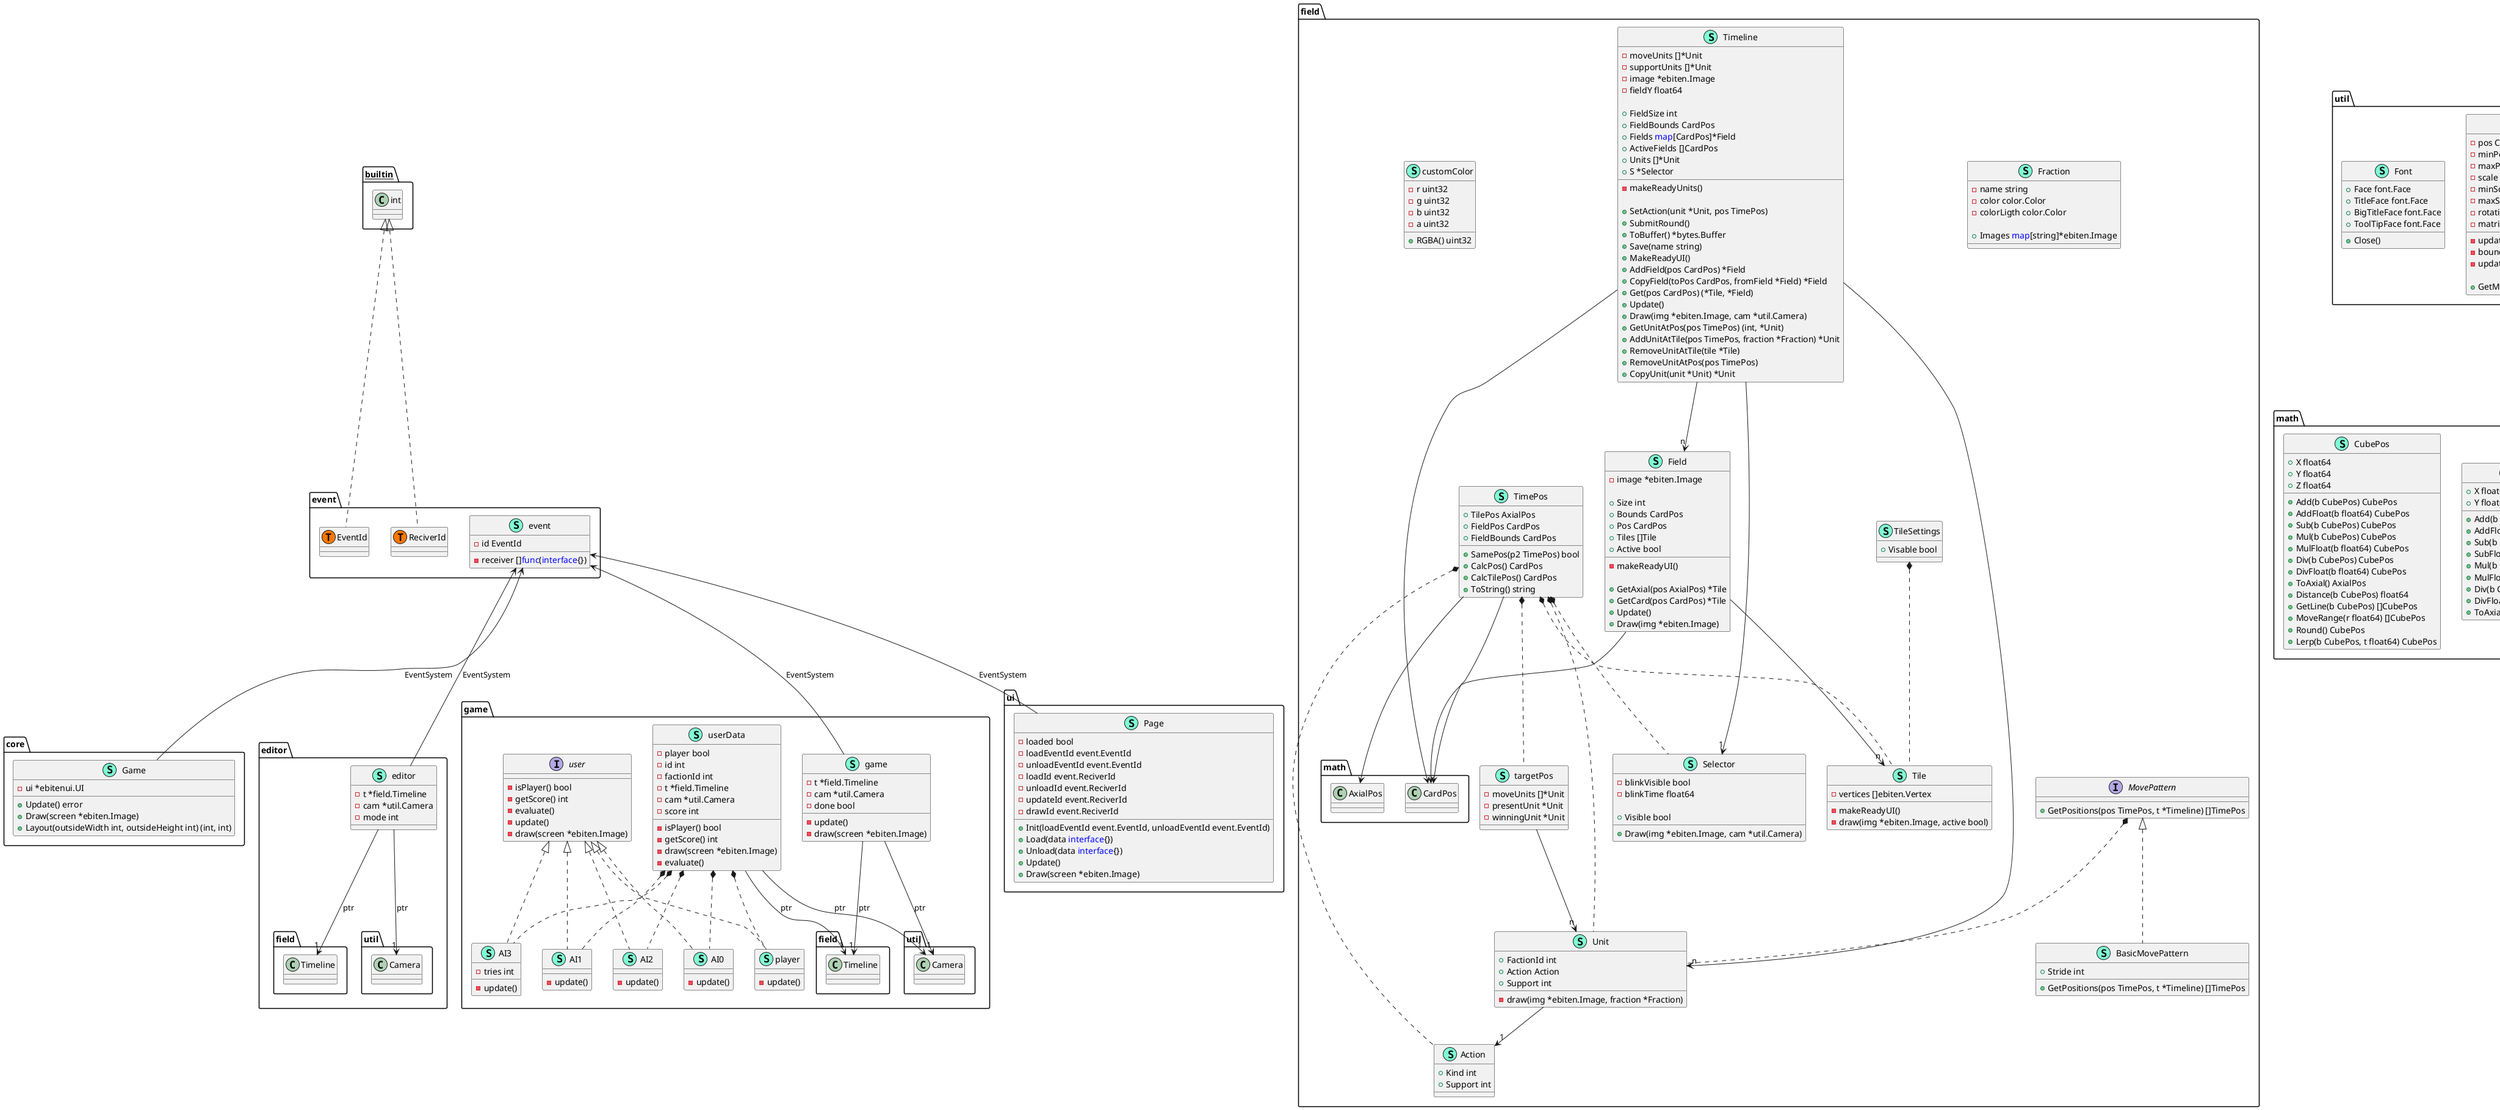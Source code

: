@startuml
namespace core {
    class Game << (S,Aquamarine) >> {
        - ui *ebitenui.UI

        + Update() error
        + Draw(screen *ebiten.Image)
        + Layout(outsideWidth int, outsideHeight int) (int, int)

    }

}

namespace event {
    class event << (S,Aquamarine) >> {
        - id EventId
        - receiver []<font color=blue>func</font>(<font color=blue>interface</font>{})
    }
    class event.EventId << (T, #FF7700) >>  {
    }
    class event.ReciverId << (T, #FF7700) >>  {
    }
}

event.event <-- editor.editor :EventSystem
event.event <-- game.game :EventSystem
event.event <-- core.Game :EventSystem
event.event <-- ui.Page :EventSystem

namespace editor {
    class editor << (S,Aquamarine) >> {
        - t *field.Timeline
        - cam *util.Camera
        - mode int

    }
    editor --> "1" field.Timeline : ptr
    editor --> "1" util.Camera : ptr

}

namespace game {
    class AI0 << (S,Aquamarine) >> {
        - update()
    }

    class AI1 << (S,Aquamarine) >> {
        - update()

    }
    class AI2 << (S,Aquamarine) >> {
        - update()

    }
    class AI3 << (S,Aquamarine) >> {
        - tries int

        - update()

    }
    class game << (S,Aquamarine) >> {
        - t *field.Timeline
        - cam *util.Camera
        - done bool

        - update()
        - draw(screen *ebiten.Image)

    }
    game --> "1" field.Timeline : ptr
    game --> "1" util.Camera : ptr

    class player << (S,Aquamarine) >> {
        - update()

    }

    interface user  {
        - isPlayer() bool
        - getScore() int
        - evaluate()
        - update()
        - draw(screen *ebiten.Image)

    }
    class userData << (S,Aquamarine) >> {
        - player bool
        - id int
        - factionId int
        - t *field.Timeline
        - cam *util.Camera
        - score int

        - isPlayer() bool
        - getScore() int
        - draw(screen *ebiten.Image)
        - evaluate()
    }
    userData --> "1" field.Timeline : ptr
    userData --> "1" util.Camera : ptr


    "userData" *.. "AI0"
    "userData" *.. "AI1"
    "userData" *.. "AI2"
    "userData" *.. "AI3"
    "userData" *.. "player"

    "user" <|.. "AI0"
    "user" <|.. "AI1"
    "user" <|.. "AI2"
    "user" <|.. "AI3"
    "user" <|.. "player"
}



namespace field {
    class Action << (S,Aquamarine) >> {
        + Kind int
        + Support int

    }
    class BasicMovePattern << (S,Aquamarine) >> {
        + Stride int

        + GetPositions(pos TimePos, t *Timeline) []TimePos

    }
    class Field << (S,Aquamarine) >> {
        - image *ebiten.Image

        + Size int
        + Bounds CardPos
        + Pos CardPos
        + Tiles []Tile
        + Active bool

        - makeReadyUI() 

        + GetAxial(pos AxialPos) *Tile
        + GetCard(pos CardPos) *Tile
        + Update() 
        + Draw(img *ebiten.Image) 

    }
    Field --> "n" Tile
    Field --> math.CardPos

    class Fraction << (S,Aquamarine) >> {
        - name string
        - color color.Color
        - colorLigth color.Color

        + Images <font color=blue>map</font>[string]*ebiten.Image

    }

    interface MovePattern  {
        + GetPositions(pos TimePos, t *Timeline) []TimePos

    }
    class Selector << (S,Aquamarine) >> {
        - blinkVisible bool
        - blinkTime float64

        + Visible bool

        + Draw(img *ebiten.Image, cam *util.Camera) 

    }
    class Tile << (S,Aquamarine) >> {
        - vertices []ebiten.Vertex

        - makeReadyUI() 
        - draw(img *ebiten.Image, active bool)
    }


    class TileSettings << (S,Aquamarine) >> {
        + Visable bool

    }
    class TimePos << (S,Aquamarine) >> {
        + TilePos AxialPos
        + FieldPos CardPos
        + FieldBounds CardPos

        + SamePos(p2 TimePos) bool
        + CalcPos() CardPos
        + CalcTilePos() CardPos
        + ToString() string

    }
    TimePos --> math.CardPos
    TimePos --> math.AxialPos

    class Timeline << (S,Aquamarine) >> {
        - moveUnits []*Unit
        - supportUnits []*Unit
        - image *ebiten.Image
        - fieldY float64

        + FieldSize int
        + FieldBounds CardPos
        + Fields <font color=blue>map</font>[CardPos]*Field
        + ActiveFields []CardPos
        + Units []*Unit
        + S *Selector

        - makeReadyUnits() 

        + SetAction(unit *Unit, pos TimePos) 
        + SubmitRound() 
        + ToBuffer() *bytes.Buffer
        + Save(name string) 
        + MakeReadyUI() 
        + AddField(pos CardPos) *Field
        + CopyField(toPos CardPos, fromField *Field) *Field
        + Get(pos CardPos) (*Tile, *Field)
        + Update() 
        + Draw(img *ebiten.Image, cam *util.Camera) 
        + GetUnitAtPos(pos TimePos) (int, *Unit)
        + AddUnitAtTile(pos TimePos, fraction *Fraction) *Unit
        + RemoveUnitAtTile(tile *Tile) 
        + RemoveUnitAtPos(pos TimePos) 
        + CopyUnit(unit *Unit) *Unit

    }
    Timeline --> "n" Unit
    Timeline --> "n" Field
    Timeline --> "1" Selector
    Timeline --> math.CardPos

    class Unit << (S,Aquamarine) >> {
        + FactionId int
        + Action Action
        + Support int

        - draw(img *ebiten.Image, fraction *Fraction)
    }
    Unit --> "1" Action

    class customColor << (S,Aquamarine) >> {
        - r uint32
        - g uint32
        - b uint32
        - a uint32

        + RGBA() uint32

    }

    class targetPos << (S,Aquamarine) >> {
        - moveUnits []*Unit
        - presentUnit *Unit
        - winningUnit *Unit
    }
    targetPos --> "n" Unit

    TimePos *.. Action
    TimePos *.. Selector
    TileSettings *.. Tile
    TimePos *.. Tile
    MovePattern *.. Unit
    TimePos *.. Unit
    TimePos *.. targetPos
    MovePattern <|.. BasicMovePattern
}

namespace math {
    class AxialPos << (S,Aquamarine) >> {
        + Q float64
        + R float64

        + Add(b AxialPos) AxialPos
        + Sub(b AxialPos) AxialPos
        + Mul(b AxialPos) AxialPos
        + MulFloat(b float64) AxialPos
        + Div(b AxialPos) AxialPos
        + DivFloat(b float64) AxialPos
        + Trunc() AxialPos
        + ToCube() CubePos
        + ToCard() CardPos
        + Distance(b AxialPos) float64
        + Round() AxialPos
        + MoveRange(r float64) []AxialPos

    }
    class CardPos << (S,Aquamarine) >> {
        + X float64
        + Y float64

        + Add(b CardPos) CardPos
        + AddFloat(b float64) CardPos
        + Sub(b CardPos) CardPos
        + SubFloat(b float64) CardPos
        + Mul(b CardPos) CardPos
        + MulFloat(b float64) CardPos
        + Div(b CardPos) CardPos
        + DivFloat(b float64) CardPos
        + ToAxial() AxialPos

    }
    class CubePos << (S,Aquamarine) >> {
        + X float64
        + Y float64
        + Z float64

        + Add(b CubePos) CubePos
        + AddFloat(b float64) CubePos
        + Sub(b CubePos) CubePos
        + Mul(b CubePos) CubePos
        + MulFloat(b float64) CubePos
        + Div(b CubePos) CubePos
        + DivFloat(b float64) CubePos
        + ToAxial() AxialPos
        + Distance(b CubePos) float64
        + GetLine(b CubePos) []CubePos
        + MoveRange(r float64) []CubePos
        + Round() CubePos
        + Lerp(b CubePos, t float64) CubePos
    }
}

namespace util {
    class Camera << (S,Aquamarine) >> {
        - pos CardPos
        - minPos CardPos
        - maxPos CardPos
        - scale CardPos
        - minScale CardPos
        - maxScale CardPos
        - rotation float64
        - matrix *ebiten.GeoM

        - updateMatrix() 
        - bounds() 
        - updateInput() 

        + GetMatrix() *ebiten.GeoM

    }
    Camera --> math.CardPos

    class Font << (S,Aquamarine) >> {
        + Face font.Face
        + TitleFace font.Face
        + BigTitleFace font.Face
        + ToolTipFace font.Face

        + Close() 

    }


}

namespace ui {
    class Page << (S,Aquamarine) >> {
        - loaded bool
        - loadEventId event.EventId
        - unloadEventId event.EventId
        - loadId event.ReciverId
        - unloadId event.ReciverId
        - updateId event.ReciverId
        - drawId event.ReciverId

        + Init(loadEventId event.EventId, unloadEventId event.EventId)
        + Load(data <font color=blue>interface</font>{})
        + Unload(data <font color=blue>interface</font>{})
        + Update()
        + Draw(screen *ebiten.Image)
    }
}

"__builtin__.int" <|.. "event.EventId"
"__builtin__.int" <|.. "event.ReciverId"
@enduml
